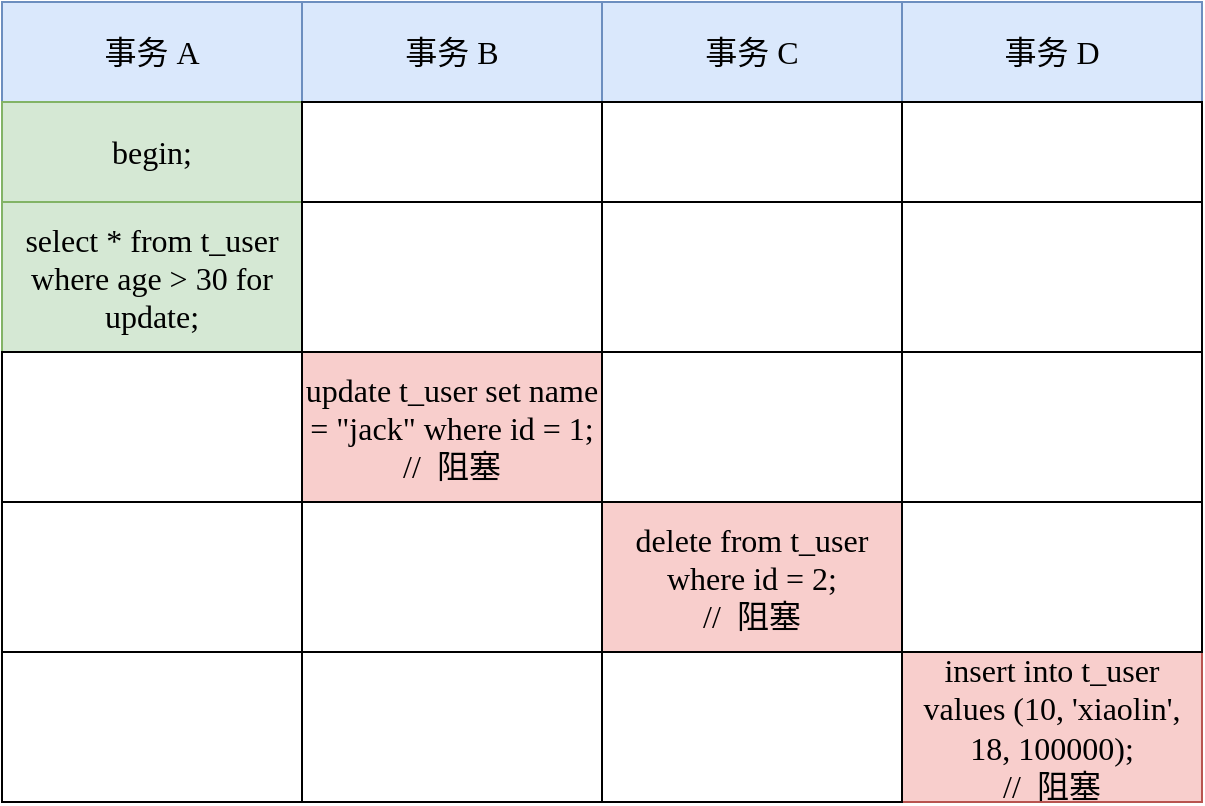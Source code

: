 <mxfile version="20.6.0" type="github">
  <diagram id="_n9XriPJKWZe-0-dvSkY" name="第 1 页">
    <mxGraphModel dx="1060" dy="553" grid="1" gridSize="10" guides="1" tooltips="1" connect="1" arrows="1" fold="1" page="1" pageScale="1" pageWidth="827" pageHeight="1169" math="0" shadow="0">
      <root>
        <mxCell id="0" />
        <mxCell id="1" parent="0" />
        <mxCell id="7iMVUGD9724Wubqn3YYU-25" value="" style="group" vertex="1" connectable="0" parent="1">
          <mxGeometry x="120" y="160" width="600" height="400" as="geometry" />
        </mxCell>
        <mxCell id="7iMVUGD9724Wubqn3YYU-1" value="事务 A" style="rounded=0;whiteSpace=wrap;html=1;fontFamily=Times New Roman;fontSize=16;fillColor=#dae8fc;strokeColor=#6c8ebf;" vertex="1" parent="7iMVUGD9724Wubqn3YYU-25">
          <mxGeometry width="150" height="50" as="geometry" />
        </mxCell>
        <mxCell id="7iMVUGD9724Wubqn3YYU-2" value="事务 B" style="rounded=0;whiteSpace=wrap;html=1;fontFamily=Times New Roman;fontSize=16;fillColor=#dae8fc;strokeColor=#6c8ebf;" vertex="1" parent="7iMVUGD9724Wubqn3YYU-25">
          <mxGeometry x="150" width="150" height="50" as="geometry" />
        </mxCell>
        <mxCell id="7iMVUGD9724Wubqn3YYU-3" value="事务 C" style="rounded=0;whiteSpace=wrap;html=1;fontFamily=Times New Roman;fontSize=16;fillColor=#dae8fc;strokeColor=#6c8ebf;" vertex="1" parent="7iMVUGD9724Wubqn3YYU-25">
          <mxGeometry x="300" width="150" height="50" as="geometry" />
        </mxCell>
        <mxCell id="7iMVUGD9724Wubqn3YYU-4" value="事务 D" style="rounded=0;whiteSpace=wrap;html=1;fontFamily=Times New Roman;fontSize=16;fillColor=#dae8fc;strokeColor=#6c8ebf;" vertex="1" parent="7iMVUGD9724Wubqn3YYU-25">
          <mxGeometry x="450" width="150" height="50" as="geometry" />
        </mxCell>
        <mxCell id="7iMVUGD9724Wubqn3YYU-5" value="begin;" style="rounded=0;whiteSpace=wrap;html=1;fontFamily=Times New Roman;fontSize=16;fillColor=#d5e8d4;strokeColor=#82b366;" vertex="1" parent="7iMVUGD9724Wubqn3YYU-25">
          <mxGeometry y="50" width="150" height="50" as="geometry" />
        </mxCell>
        <mxCell id="7iMVUGD9724Wubqn3YYU-6" value="select * from t_user where age &amp;gt; 30 for update;" style="rounded=0;whiteSpace=wrap;html=1;fontFamily=Times New Roman;fontSize=16;fillColor=#d5e8d4;strokeColor=#82b366;" vertex="1" parent="7iMVUGD9724Wubqn3YYU-25">
          <mxGeometry y="100" width="150" height="75" as="geometry" />
        </mxCell>
        <mxCell id="7iMVUGD9724Wubqn3YYU-7" value="" style="rounded=0;whiteSpace=wrap;html=1;fontFamily=Times New Roman;fontSize=16;" vertex="1" parent="7iMVUGD9724Wubqn3YYU-25">
          <mxGeometry x="150" y="50" width="150" height="50" as="geometry" />
        </mxCell>
        <mxCell id="7iMVUGD9724Wubqn3YYU-8" value="" style="rounded=0;whiteSpace=wrap;html=1;fontFamily=Times New Roman;fontSize=16;" vertex="1" parent="7iMVUGD9724Wubqn3YYU-25">
          <mxGeometry x="300" y="50" width="150" height="50" as="geometry" />
        </mxCell>
        <mxCell id="7iMVUGD9724Wubqn3YYU-9" value="" style="rounded=0;whiteSpace=wrap;html=1;fontFamily=Times New Roman;fontSize=16;" vertex="1" parent="7iMVUGD9724Wubqn3YYU-25">
          <mxGeometry x="450" y="50" width="150" height="50" as="geometry" />
        </mxCell>
        <mxCell id="7iMVUGD9724Wubqn3YYU-10" value="&lt;div style=&quot;font-size: 16px;&quot;&gt;&lt;span style=&quot;background-image: initial; background-position: initial; background-size: initial; background-repeat: initial; background-attachment: initial; background-origin: initial; background-clip: initial; font-size: 16px;&quot;&gt;update t_user set name = &quot;jack&quot; where id = 1;&lt;/span&gt;&lt;/div&gt;&lt;div style=&quot;font-size: 16px;&quot;&gt;&lt;span style=&quot;background-image: initial; background-position: initial; background-size: initial; background-repeat: initial; background-attachment: initial; background-origin: initial; background-clip: initial; font-size: 16px;&quot;&gt;//&amp;nbsp; 阻塞&lt;/span&gt;&lt;/div&gt;" style="rounded=0;whiteSpace=wrap;html=1;labelBackgroundColor=none;fontFamily=Times New Roman;fontSize=16;fillColor=#f8cecc;strokeColor=#b85450;" vertex="1" parent="7iMVUGD9724Wubqn3YYU-25">
          <mxGeometry x="150" y="175" width="150" height="75" as="geometry" />
        </mxCell>
        <mxCell id="7iMVUGD9724Wubqn3YYU-11" value="&lt;div style=&quot;font-size: 16px;&quot;&gt;&lt;div style=&quot;font-size: 16px;&quot;&gt;&lt;span style=&quot;background-image: initial; background-position: initial; background-size: initial; background-repeat: initial; background-attachment: initial; background-origin: initial; background-clip: initial; font-size: 16px;&quot;&gt;delete  from t_user where id = 2;&lt;/span&gt;&lt;/div&gt;&lt;div style=&quot;font-size: 16px;&quot;&gt;&lt;span style=&quot;background-image: initial; background-position: initial; background-size: initial; background-repeat: initial; background-attachment: initial; background-origin: initial; background-clip: initial; font-size: 16px;&quot;&gt;//&amp;nbsp; 阻塞&lt;br&gt;&lt;/span&gt;&lt;/div&gt;&lt;/div&gt;" style="rounded=0;whiteSpace=wrap;html=1;labelBackgroundColor=none;fontFamily=Times New Roman;fontSize=16;fillColor=#f8cecc;strokeColor=#b85450;" vertex="1" parent="7iMVUGD9724Wubqn3YYU-25">
          <mxGeometry x="300" y="250" width="150" height="75" as="geometry" />
        </mxCell>
        <mxCell id="7iMVUGD9724Wubqn3YYU-12" value="&lt;div style=&quot;font-size: 16px;&quot;&gt;&lt;div style=&quot;font-size: 16px;&quot;&gt;&lt;div style=&quot;font-size: 16px;&quot;&gt;&lt;span style=&quot;background-image: initial; background-position: initial; background-size: initial; background-repeat: initial; background-attachment: initial; background-origin: initial; background-clip: initial; font-size: 16px;&quot;&gt;insert into t_user values (10, &#39;xiaolin&#39;, 18, 100000); &lt;/span&gt;&lt;/div&gt;&lt;div style=&quot;font-size: 16px;&quot;&gt;&lt;span style=&quot;background-image: initial; background-position: initial; background-size: initial; background-repeat: initial; background-attachment: initial; background-origin: initial; background-clip: initial; font-size: 16px;&quot;&gt;//&amp;nbsp; 阻塞&lt;br&gt;&lt;/span&gt;&lt;/div&gt;&lt;/div&gt;&lt;/div&gt;" style="rounded=0;whiteSpace=wrap;html=1;labelBackgroundColor=none;fontFamily=Times New Roman;fontSize=16;fillColor=#f8cecc;strokeColor=#b85450;" vertex="1" parent="7iMVUGD9724Wubqn3YYU-25">
          <mxGeometry x="450" y="325" width="150" height="75" as="geometry" />
        </mxCell>
        <mxCell id="7iMVUGD9724Wubqn3YYU-13" value="" style="rounded=0;whiteSpace=wrap;html=1;fontFamily=Times New Roman;fontSize=16;" vertex="1" parent="7iMVUGD9724Wubqn3YYU-25">
          <mxGeometry x="150" y="100" width="150" height="75" as="geometry" />
        </mxCell>
        <mxCell id="7iMVUGD9724Wubqn3YYU-14" value="" style="rounded=0;whiteSpace=wrap;html=1;fontFamily=Times New Roman;fontSize=16;" vertex="1" parent="7iMVUGD9724Wubqn3YYU-25">
          <mxGeometry x="300" y="100" width="150" height="75" as="geometry" />
        </mxCell>
        <mxCell id="7iMVUGD9724Wubqn3YYU-15" value="" style="rounded=0;whiteSpace=wrap;html=1;fontFamily=Times New Roman;fontSize=16;" vertex="1" parent="7iMVUGD9724Wubqn3YYU-25">
          <mxGeometry x="300" y="175" width="150" height="75" as="geometry" />
        </mxCell>
        <mxCell id="7iMVUGD9724Wubqn3YYU-16" value="" style="rounded=0;whiteSpace=wrap;html=1;fontFamily=Times New Roman;fontSize=16;" vertex="1" parent="7iMVUGD9724Wubqn3YYU-25">
          <mxGeometry y="175" width="150" height="75" as="geometry" />
        </mxCell>
        <mxCell id="7iMVUGD9724Wubqn3YYU-17" value="" style="rounded=0;whiteSpace=wrap;html=1;fontFamily=Times New Roman;fontSize=16;" vertex="1" parent="7iMVUGD9724Wubqn3YYU-25">
          <mxGeometry y="250" width="150" height="75" as="geometry" />
        </mxCell>
        <mxCell id="7iMVUGD9724Wubqn3YYU-18" value="" style="rounded=0;whiteSpace=wrap;html=1;fontFamily=Times New Roman;fontSize=16;" vertex="1" parent="7iMVUGD9724Wubqn3YYU-25">
          <mxGeometry x="150" y="250" width="150" height="75" as="geometry" />
        </mxCell>
        <mxCell id="7iMVUGD9724Wubqn3YYU-19" value="" style="rounded=0;whiteSpace=wrap;html=1;fontFamily=Times New Roman;fontSize=16;" vertex="1" parent="7iMVUGD9724Wubqn3YYU-25">
          <mxGeometry x="450" y="100" width="150" height="75" as="geometry" />
        </mxCell>
        <mxCell id="7iMVUGD9724Wubqn3YYU-20" value="" style="rounded=0;whiteSpace=wrap;html=1;fontFamily=Times New Roman;fontSize=16;" vertex="1" parent="7iMVUGD9724Wubqn3YYU-25">
          <mxGeometry x="450" y="175" width="150" height="75" as="geometry" />
        </mxCell>
        <mxCell id="7iMVUGD9724Wubqn3YYU-21" value="" style="rounded=0;whiteSpace=wrap;html=1;fontFamily=Times New Roman;fontSize=16;" vertex="1" parent="7iMVUGD9724Wubqn3YYU-25">
          <mxGeometry x="450" y="250" width="150" height="75" as="geometry" />
        </mxCell>
        <mxCell id="7iMVUGD9724Wubqn3YYU-22" value="" style="rounded=0;whiteSpace=wrap;html=1;fontFamily=Times New Roman;fontSize=16;" vertex="1" parent="7iMVUGD9724Wubqn3YYU-25">
          <mxGeometry x="300" y="325" width="150" height="75" as="geometry" />
        </mxCell>
        <mxCell id="7iMVUGD9724Wubqn3YYU-23" value="" style="rounded=0;whiteSpace=wrap;html=1;fontFamily=Times New Roman;fontSize=16;" vertex="1" parent="7iMVUGD9724Wubqn3YYU-25">
          <mxGeometry y="325" width="150" height="75" as="geometry" />
        </mxCell>
        <mxCell id="7iMVUGD9724Wubqn3YYU-24" value="" style="rounded=0;whiteSpace=wrap;html=1;fontFamily=Times New Roman;fontSize=16;" vertex="1" parent="7iMVUGD9724Wubqn3YYU-25">
          <mxGeometry x="150" y="325" width="150" height="75" as="geometry" />
        </mxCell>
      </root>
    </mxGraphModel>
  </diagram>
</mxfile>
